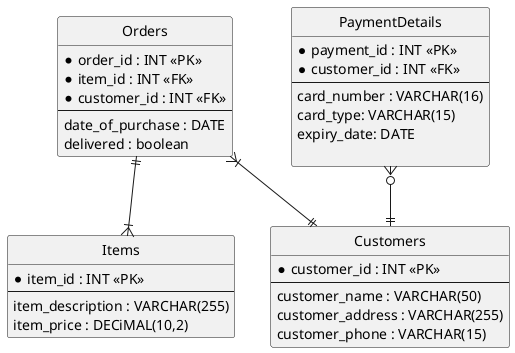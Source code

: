 @startuml antiques_dealer

hide circle


entity Orders {
    * order_id : INT <<PK>>
    * item_id : INT <<FK>>
    * customer_id : INT <<FK>>
    --
    date_of_purchase : DATE
    delivered : boolean
}

entity Items {
    * item_id : INT <<PK>>
    --
    item_description : VARCHAR(255)
    item_price : DECiMAL(10,2)
}

entity Customers {
    * customer_id : INT <<PK>>
    --
    customer_name : VARCHAR(50)
    customer_address : VARCHAR(255)
    customer_phone : VARCHAR(15)
}

entity PaymentDetails {
    * payment_id : INT <<PK>>
    * customer_id : INT <<FK>>
    --
    card_number : VARCHAR(16)
    card_type: VARCHAR(15)
    expiry_date: DATE

}

Orders ||--|{ Items
Orders }|--|| Customers
PaymentDetails }o--|| Customers

@enduml
